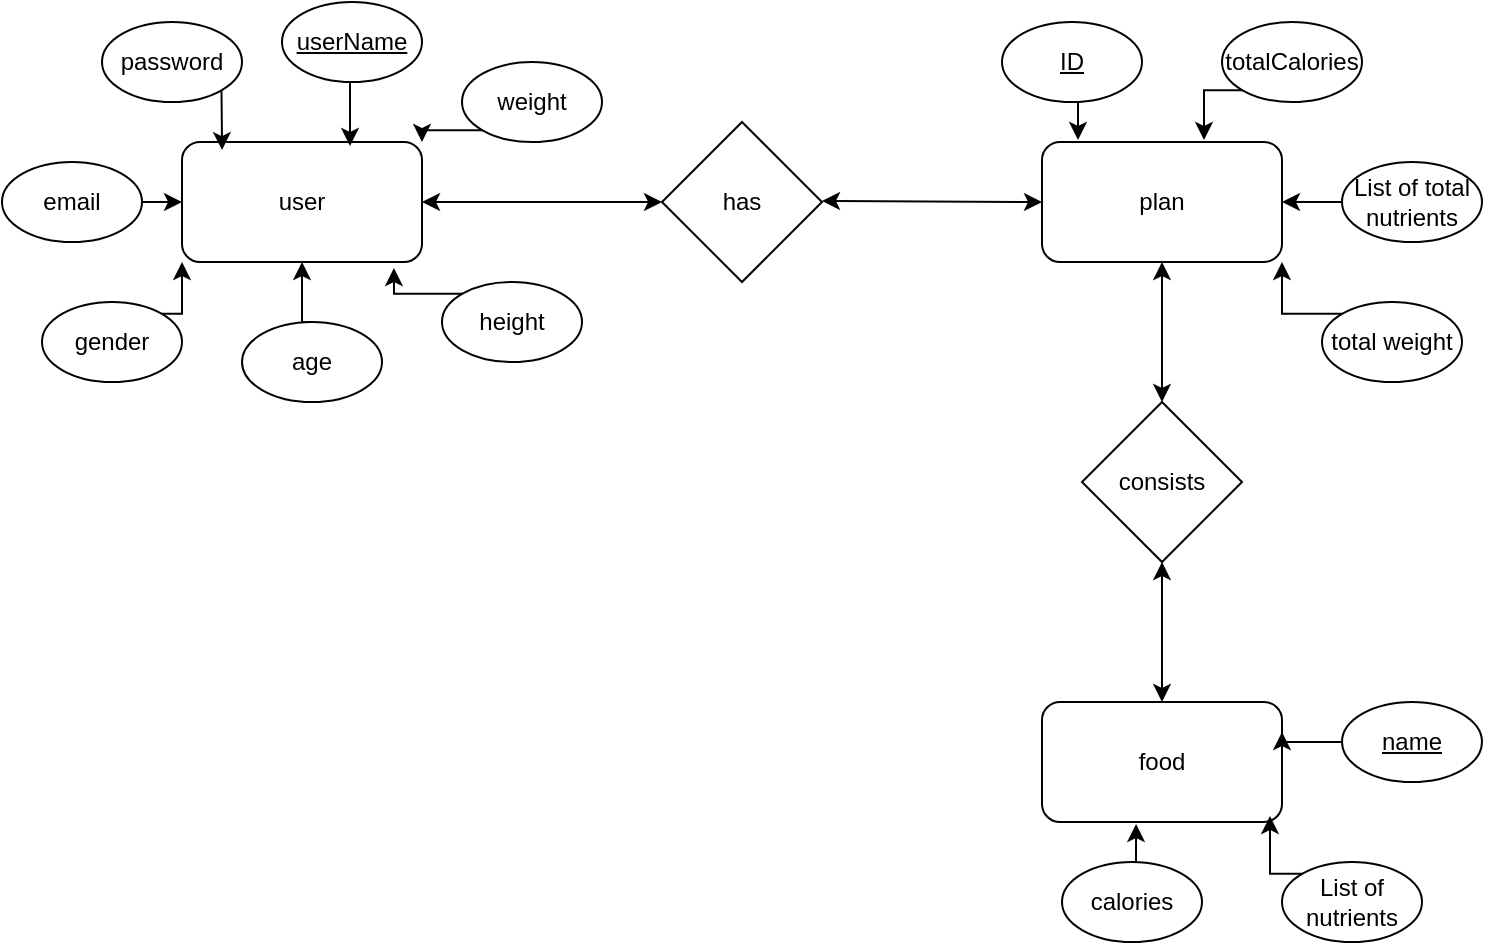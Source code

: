 <mxfile version="24.7.7">
  <diagram id="R2lEEEUBdFMjLlhIrx00" name="Page-1">
    <mxGraphModel dx="1332" dy="468" grid="1" gridSize="10" guides="1" tooltips="1" connect="1" arrows="1" fold="1" page="1" pageScale="1" pageWidth="850" pageHeight="1100" math="0" shadow="0" extFonts="Permanent Marker^https://fonts.googleapis.com/css?family=Permanent+Marker">
      <root>
        <mxCell id="0" />
        <mxCell id="1" parent="0" />
        <mxCell id="RTy7JzslXVjj-GerB6c_-1" value="user" style="rounded=1;whiteSpace=wrap;html=1;" vertex="1" parent="1">
          <mxGeometry x="120" y="210" width="120" height="60" as="geometry" />
        </mxCell>
        <mxCell id="RTy7JzslXVjj-GerB6c_-2" value="plan" style="rounded=1;whiteSpace=wrap;html=1;" vertex="1" parent="1">
          <mxGeometry x="550" y="210" width="120" height="60" as="geometry" />
        </mxCell>
        <mxCell id="RTy7JzslXVjj-GerB6c_-3" value="food" style="rounded=1;whiteSpace=wrap;html=1;" vertex="1" parent="1">
          <mxGeometry x="550" y="490" width="120" height="60" as="geometry" />
        </mxCell>
        <mxCell id="RTy7JzslXVjj-GerB6c_-4" value="has" style="rhombus;whiteSpace=wrap;html=1;" vertex="1" parent="1">
          <mxGeometry x="360" y="200" width="80" height="80" as="geometry" />
        </mxCell>
        <mxCell id="RTy7JzslXVjj-GerB6c_-5" value="consists" style="rhombus;whiteSpace=wrap;html=1;" vertex="1" parent="1">
          <mxGeometry x="570" y="340" width="80" height="80" as="geometry" />
        </mxCell>
        <mxCell id="RTy7JzslXVjj-GerB6c_-6" value="" style="endArrow=classic;startArrow=classic;html=1;rounded=0;exitX=1;exitY=0.5;exitDx=0;exitDy=0;entryX=0;entryY=0.5;entryDx=0;entryDy=0;" edge="1" parent="1" source="RTy7JzslXVjj-GerB6c_-1" target="RTy7JzslXVjj-GerB6c_-4">
          <mxGeometry width="50" height="50" relative="1" as="geometry">
            <mxPoint x="430" y="400" as="sourcePoint" />
            <mxPoint x="480" y="350" as="targetPoint" />
          </mxGeometry>
        </mxCell>
        <mxCell id="RTy7JzslXVjj-GerB6c_-7" value="" style="endArrow=classic;startArrow=classic;html=1;rounded=0;exitX=1;exitY=0.5;exitDx=0;exitDy=0;entryX=0;entryY=0.5;entryDx=0;entryDy=0;" edge="1" parent="1" target="RTy7JzslXVjj-GerB6c_-2">
          <mxGeometry width="50" height="50" relative="1" as="geometry">
            <mxPoint x="440" y="239.5" as="sourcePoint" />
            <mxPoint x="510" y="240" as="targetPoint" />
          </mxGeometry>
        </mxCell>
        <mxCell id="RTy7JzslXVjj-GerB6c_-9" value="" style="endArrow=classic;startArrow=classic;html=1;rounded=0;entryX=0.5;entryY=1;entryDx=0;entryDy=0;exitX=0.5;exitY=0;exitDx=0;exitDy=0;" edge="1" parent="1" source="RTy7JzslXVjj-GerB6c_-5" target="RTy7JzslXVjj-GerB6c_-2">
          <mxGeometry width="50" height="50" relative="1" as="geometry">
            <mxPoint x="430" y="400" as="sourcePoint" />
            <mxPoint x="480" y="350" as="targetPoint" />
          </mxGeometry>
        </mxCell>
        <mxCell id="RTy7JzslXVjj-GerB6c_-10" value="" style="endArrow=classic;startArrow=classic;html=1;rounded=0;entryX=0.5;entryY=1;entryDx=0;entryDy=0;exitX=0.5;exitY=0;exitDx=0;exitDy=0;" edge="1" parent="1" source="RTy7JzslXVjj-GerB6c_-3" target="RTy7JzslXVjj-GerB6c_-5">
          <mxGeometry width="50" height="50" relative="1" as="geometry">
            <mxPoint x="430" y="400" as="sourcePoint" />
            <mxPoint x="480" y="350" as="targetPoint" />
          </mxGeometry>
        </mxCell>
        <mxCell id="RTy7JzslXVjj-GerB6c_-11" value="password" style="ellipse;whiteSpace=wrap;html=1;" vertex="1" parent="1">
          <mxGeometry x="80" y="150" width="70" height="40" as="geometry" />
        </mxCell>
        <mxCell id="RTy7JzslXVjj-GerB6c_-25" style="edgeStyle=orthogonalEdgeStyle;rounded=0;orthogonalLoop=1;jettySize=auto;html=1;exitX=1;exitY=0.5;exitDx=0;exitDy=0;entryX=0;entryY=0.5;entryDx=0;entryDy=0;" edge="1" parent="1" source="RTy7JzslXVjj-GerB6c_-12" target="RTy7JzslXVjj-GerB6c_-1">
          <mxGeometry relative="1" as="geometry" />
        </mxCell>
        <mxCell id="RTy7JzslXVjj-GerB6c_-12" value="email" style="ellipse;whiteSpace=wrap;html=1;" vertex="1" parent="1">
          <mxGeometry x="30" y="220" width="70" height="40" as="geometry" />
        </mxCell>
        <mxCell id="RTy7JzslXVjj-GerB6c_-13" value="&lt;u&gt;userName&lt;/u&gt;" style="ellipse;whiteSpace=wrap;html=1;" vertex="1" parent="1">
          <mxGeometry x="170" y="140" width="70" height="40" as="geometry" />
        </mxCell>
        <mxCell id="RTy7JzslXVjj-GerB6c_-26" style="edgeStyle=orthogonalEdgeStyle;rounded=0;orthogonalLoop=1;jettySize=auto;html=1;exitX=1;exitY=0;exitDx=0;exitDy=0;entryX=0;entryY=1;entryDx=0;entryDy=0;" edge="1" parent="1" source="RTy7JzslXVjj-GerB6c_-14" target="RTy7JzslXVjj-GerB6c_-1">
          <mxGeometry relative="1" as="geometry" />
        </mxCell>
        <mxCell id="RTy7JzslXVjj-GerB6c_-14" value="gender" style="ellipse;whiteSpace=wrap;html=1;" vertex="1" parent="1">
          <mxGeometry x="50" y="290" width="70" height="40" as="geometry" />
        </mxCell>
        <mxCell id="RTy7JzslXVjj-GerB6c_-27" style="edgeStyle=orthogonalEdgeStyle;rounded=0;orthogonalLoop=1;jettySize=auto;html=1;exitX=0.5;exitY=0;exitDx=0;exitDy=0;entryX=0.5;entryY=1;entryDx=0;entryDy=0;" edge="1" parent="1" source="RTy7JzslXVjj-GerB6c_-15" target="RTy7JzslXVjj-GerB6c_-1">
          <mxGeometry relative="1" as="geometry" />
        </mxCell>
        <mxCell id="RTy7JzslXVjj-GerB6c_-15" value="age" style="ellipse;whiteSpace=wrap;html=1;" vertex="1" parent="1">
          <mxGeometry x="150" y="300" width="70" height="40" as="geometry" />
        </mxCell>
        <mxCell id="RTy7JzslXVjj-GerB6c_-16" value="&lt;u&gt;ID&lt;/u&gt;" style="ellipse;whiteSpace=wrap;html=1;" vertex="1" parent="1">
          <mxGeometry x="530" y="150" width="70" height="40" as="geometry" />
        </mxCell>
        <mxCell id="RTy7JzslXVjj-GerB6c_-39" style="edgeStyle=orthogonalEdgeStyle;rounded=0;orthogonalLoop=1;jettySize=auto;html=1;exitX=0;exitY=0.5;exitDx=0;exitDy=0;entryX=1;entryY=0.25;entryDx=0;entryDy=0;" edge="1" parent="1" source="RTy7JzslXVjj-GerB6c_-17" target="RTy7JzslXVjj-GerB6c_-3">
          <mxGeometry relative="1" as="geometry" />
        </mxCell>
        <mxCell id="RTy7JzslXVjj-GerB6c_-17" value="&lt;u&gt;name&lt;/u&gt;" style="ellipse;whiteSpace=wrap;html=1;" vertex="1" parent="1">
          <mxGeometry x="700" y="490" width="70" height="40" as="geometry" />
        </mxCell>
        <mxCell id="RTy7JzslXVjj-GerB6c_-18" value="calories" style="ellipse;whiteSpace=wrap;html=1;" vertex="1" parent="1">
          <mxGeometry x="560" y="570" width="70" height="40" as="geometry" />
        </mxCell>
        <mxCell id="RTy7JzslXVjj-GerB6c_-19" value="height" style="ellipse;whiteSpace=wrap;html=1;" vertex="1" parent="1">
          <mxGeometry x="250" y="280" width="70" height="40" as="geometry" />
        </mxCell>
        <mxCell id="RTy7JzslXVjj-GerB6c_-24" style="edgeStyle=orthogonalEdgeStyle;rounded=0;orthogonalLoop=1;jettySize=auto;html=1;exitX=0;exitY=1;exitDx=0;exitDy=0;entryX=1;entryY=0;entryDx=0;entryDy=0;" edge="1" parent="1" source="RTy7JzslXVjj-GerB6c_-20" target="RTy7JzslXVjj-GerB6c_-1">
          <mxGeometry relative="1" as="geometry" />
        </mxCell>
        <mxCell id="RTy7JzslXVjj-GerB6c_-20" value="weight" style="ellipse;whiteSpace=wrap;html=1;" vertex="1" parent="1">
          <mxGeometry x="260" y="170" width="70" height="40" as="geometry" />
        </mxCell>
        <mxCell id="RTy7JzslXVjj-GerB6c_-22" style="edgeStyle=orthogonalEdgeStyle;rounded=0;orthogonalLoop=1;jettySize=auto;html=1;exitX=0.5;exitY=1;exitDx=0;exitDy=0;entryX=0.7;entryY=0.033;entryDx=0;entryDy=0;entryPerimeter=0;" edge="1" parent="1" source="RTy7JzslXVjj-GerB6c_-13" target="RTy7JzslXVjj-GerB6c_-1">
          <mxGeometry relative="1" as="geometry" />
        </mxCell>
        <mxCell id="RTy7JzslXVjj-GerB6c_-23" style="edgeStyle=orthogonalEdgeStyle;rounded=0;orthogonalLoop=1;jettySize=auto;html=1;exitX=1;exitY=1;exitDx=0;exitDy=0;entryX=0.167;entryY=0.067;entryDx=0;entryDy=0;entryPerimeter=0;" edge="1" parent="1" source="RTy7JzslXVjj-GerB6c_-11" target="RTy7JzslXVjj-GerB6c_-1">
          <mxGeometry relative="1" as="geometry" />
        </mxCell>
        <mxCell id="RTy7JzslXVjj-GerB6c_-28" style="edgeStyle=orthogonalEdgeStyle;rounded=0;orthogonalLoop=1;jettySize=auto;html=1;exitX=0;exitY=0;exitDx=0;exitDy=0;entryX=0.883;entryY=1.05;entryDx=0;entryDy=0;entryPerimeter=0;" edge="1" parent="1" source="RTy7JzslXVjj-GerB6c_-19" target="RTy7JzslXVjj-GerB6c_-1">
          <mxGeometry relative="1" as="geometry" />
        </mxCell>
        <mxCell id="RTy7JzslXVjj-GerB6c_-29" value="totalCalories" style="ellipse;whiteSpace=wrap;html=1;" vertex="1" parent="1">
          <mxGeometry x="640" y="150" width="70" height="40" as="geometry" />
        </mxCell>
        <mxCell id="RTy7JzslXVjj-GerB6c_-33" style="edgeStyle=orthogonalEdgeStyle;rounded=0;orthogonalLoop=1;jettySize=auto;html=1;exitX=0;exitY=0.5;exitDx=0;exitDy=0;entryX=1;entryY=0.5;entryDx=0;entryDy=0;" edge="1" parent="1" source="RTy7JzslXVjj-GerB6c_-30" target="RTy7JzslXVjj-GerB6c_-2">
          <mxGeometry relative="1" as="geometry" />
        </mxCell>
        <mxCell id="RTy7JzslXVjj-GerB6c_-30" value="List of total nutrients" style="ellipse;whiteSpace=wrap;html=1;" vertex="1" parent="1">
          <mxGeometry x="700" y="220" width="70" height="40" as="geometry" />
        </mxCell>
        <mxCell id="RTy7JzslXVjj-GerB6c_-31" style="edgeStyle=orthogonalEdgeStyle;rounded=0;orthogonalLoop=1;jettySize=auto;html=1;exitX=0.5;exitY=1;exitDx=0;exitDy=0;entryX=0.15;entryY=-0.017;entryDx=0;entryDy=0;entryPerimeter=0;" edge="1" parent="1" source="RTy7JzslXVjj-GerB6c_-16" target="RTy7JzslXVjj-GerB6c_-2">
          <mxGeometry relative="1" as="geometry" />
        </mxCell>
        <mxCell id="RTy7JzslXVjj-GerB6c_-32" style="edgeStyle=orthogonalEdgeStyle;rounded=0;orthogonalLoop=1;jettySize=auto;html=1;exitX=0;exitY=1;exitDx=0;exitDy=0;entryX=0.675;entryY=-0.017;entryDx=0;entryDy=0;entryPerimeter=0;" edge="1" parent="1" source="RTy7JzslXVjj-GerB6c_-29" target="RTy7JzslXVjj-GerB6c_-2">
          <mxGeometry relative="1" as="geometry" />
        </mxCell>
        <mxCell id="RTy7JzslXVjj-GerB6c_-34" value="List of nutrients" style="ellipse;whiteSpace=wrap;html=1;" vertex="1" parent="1">
          <mxGeometry x="670" y="570" width="70" height="40" as="geometry" />
        </mxCell>
        <mxCell id="RTy7JzslXVjj-GerB6c_-38" style="edgeStyle=orthogonalEdgeStyle;rounded=0;orthogonalLoop=1;jettySize=auto;html=1;exitX=0;exitY=0;exitDx=0;exitDy=0;entryX=1;entryY=1;entryDx=0;entryDy=0;" edge="1" parent="1" source="RTy7JzslXVjj-GerB6c_-37" target="RTy7JzslXVjj-GerB6c_-2">
          <mxGeometry relative="1" as="geometry" />
        </mxCell>
        <mxCell id="RTy7JzslXVjj-GerB6c_-37" value="total weight" style="ellipse;whiteSpace=wrap;html=1;" vertex="1" parent="1">
          <mxGeometry x="690" y="290" width="70" height="40" as="geometry" />
        </mxCell>
        <mxCell id="RTy7JzslXVjj-GerB6c_-40" style="edgeStyle=orthogonalEdgeStyle;rounded=0;orthogonalLoop=1;jettySize=auto;html=1;exitX=0;exitY=0;exitDx=0;exitDy=0;entryX=0.95;entryY=0.95;entryDx=0;entryDy=0;entryPerimeter=0;" edge="1" parent="1" source="RTy7JzslXVjj-GerB6c_-34" target="RTy7JzslXVjj-GerB6c_-3">
          <mxGeometry relative="1" as="geometry" />
        </mxCell>
        <mxCell id="RTy7JzslXVjj-GerB6c_-41" style="edgeStyle=orthogonalEdgeStyle;rounded=0;orthogonalLoop=1;jettySize=auto;html=1;exitX=0.5;exitY=0;exitDx=0;exitDy=0;entryX=0.392;entryY=1.017;entryDx=0;entryDy=0;entryPerimeter=0;" edge="1" parent="1" source="RTy7JzslXVjj-GerB6c_-18" target="RTy7JzslXVjj-GerB6c_-3">
          <mxGeometry relative="1" as="geometry" />
        </mxCell>
      </root>
    </mxGraphModel>
  </diagram>
</mxfile>
